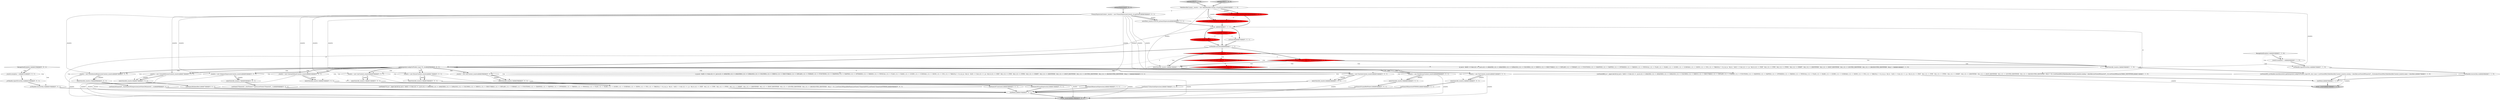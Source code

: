 digraph {
44 [style = filled, label = "_errHandler.recover(this,re)@@@103@@@['0', '0', '1']", fillcolor = white, shape = ellipse image = "AAA0AAABBB3BBB"];
11 [style = filled, label = "enterOuterAlt(_localctx,1)@@@10@@@['1', '1', '0']", fillcolor = white, shape = ellipse image = "AAA0AAABBB1BBB"];
8 [style = filled, label = "getInterpreter().adaptivePredict(_input,91,_ctx)@@@30@@@['1', '0', '0']", fillcolor = red, shape = diamond image = "AAA1AAABBB1BBB"];
41 [style = filled, label = "{setState(580)identifier()}@@@75@@@['0', '0', '1']", fillcolor = white, shape = ellipse image = "AAA0AAABBB3BBB"];
24 [style = filled, label = "enterOuterAlt(_localctx,7)@@@63@@@['0', '0', '1']", fillcolor = white, shape = ellipse image = "AAA0AAABBB3BBB"];
63 [style = filled, label = "_localctx = new StarContext(_localctx)@@@31@@@['0', '0', '1']", fillcolor = white, shape = ellipse image = "AAA0AAABBB3BBB"];
56 [style = filled, label = "{setState(572)_la = _input.LA(1)if ((((_la) & ~0x3f) == 0 && ((1L << _la) & ((1L << ANALYZE) | (1L << ANALYZED) | (1L << CATALOGS) | (1L << COLUMNS) | (1L << DEBUG) | (1L << EXECUTABLE) | (1L << EXPLAIN) | (1L << FORMAT) | (1L << FUNCTIONS) | (1L << GRAPHVIZ) | (1L << MAPPED) | (1L << OPTIMIZED) | (1L << PARSED) | (1L << PHYSICAL) | (1L << PLAN) | (1L << RLIKE) | (1L << QUERY) | (1L << SCHEMAS) | (1L << SHOW) | (1L << SYS) | (1L << TABLES))) != 0) || ((((_la - 64)) & ~0x3f) == 0 && ((1L << (_la - 64)) & ((1L << (TEXT - 64)) | (1L << (TYPE - 64)) | (1L << (TYPES - 64)) | (1L << (VERIFY - 64)) | (1L << (IDENTIFIER - 64)) | (1L << (DIGIT_IDENTIFIER - 64)) | (1L << (QUOTED_IDENTIFIER - 64)) | (1L << (BACKQUOTED_IDENTIFIER - 64)))) != 0)) {{setState(569)qualifiedName()setState(570)match(DOT)}}setState(574)match(ASTERISK)}@@@40@@@['0', '0', '1']", fillcolor = white, shape = ellipse image = "AAA0AAABBB3BBB"];
14 [style = filled, label = "_errHandler.sync(this)@@@8@@@['1', '1', '1']", fillcolor = white, shape = ellipse image = "AAA0AAABBB1BBB"];
36 [style = filled, label = "setState(586)@@@7@@@['0', '0', '1']", fillcolor = white, shape = ellipse image = "AAA0AAABBB3BBB"];
3 [style = filled, label = "TableIdentifierContext _localctx = new TableIdentifierContext(_ctx,getState())@@@3@@@['1', '1', '0']", fillcolor = white, shape = ellipse image = "AAA0AAABBB1BBB"];
6 [style = filled, label = "RecognitionException re@@@45@@@['1', '1', '0']", fillcolor = white, shape = diamond image = "AAA0AAABBB1BBB"];
48 [style = filled, label = "enterOuterAlt(_localctx,4)@@@32@@@['0', '0', '1']", fillcolor = white, shape = ellipse image = "AAA0AAABBB3BBB"];
2 [style = filled, label = "{exitRule()}@@@50@@@['1', '1', '0']", fillcolor = white, shape = ellipse image = "AAA0AAABBB1BBB"];
39 [style = filled, label = "enterOuterAlt(_localctx,9)@@@81@@@['0', '0', '1']", fillcolor = white, shape = ellipse image = "AAA0AAABBB3BBB"];
64 [style = filled, label = "_localctx = new DereferenceContext(_localctx)@@@80@@@['0', '0', '1']", fillcolor = white, shape = ellipse image = "AAA0AAABBB3BBB"];
18 [style = filled, label = "_localctx.exception = re@@@46@@@['1', '1', '0']", fillcolor = white, shape = ellipse image = "AAA0AAABBB1BBB"];
51 [style = filled, label = "_localctx.exception = re@@@101@@@['0', '0', '1']", fillcolor = white, shape = ellipse image = "AAA0AAABBB3BBB"];
50 [style = filled, label = "enterOuterAlt(_localctx,10)@@@88@@@['0', '0', '1']", fillcolor = white, shape = ellipse image = "AAA0AAABBB3BBB"];
19 [style = filled, label = "tableIdentifier['0', '1', '0']", fillcolor = lightgray, shape = diamond image = "AAA0AAABBB2BBB"];
5 [style = filled, label = "return _localctx@@@53@@@['1', '1', '0']", fillcolor = lightgray, shape = ellipse image = "AAA0AAABBB1BBB"];
32 [style = filled, label = "{setState(581)qualifiedName()}@@@82@@@['0', '0', '1']", fillcolor = white, shape = ellipse image = "AAA0AAABBB3BBB"];
38 [style = filled, label = "enterRule(_localctx,58,RULE_primaryExpression)@@@4@@@['0', '0', '1']", fillcolor = white, shape = ellipse image = "AAA0AAABBB3BBB"];
42 [style = filled, label = "enterOuterAlt(_localctx,2)@@@18@@@['0', '0', '1']", fillcolor = white, shape = ellipse image = "AAA0AAABBB3BBB"];
54 [style = filled, label = "{setState(567)constant()}@@@26@@@['0', '0', '1']", fillcolor = white, shape = ellipse image = "AAA0AAABBB3BBB"];
57 [style = filled, label = "primaryExpression['0', '0', '1']", fillcolor = lightgray, shape = diamond image = "AAA0AAABBB3BBB"];
29 [style = filled, label = "return _localctx@@@108@@@['0', '0', '1']", fillcolor = lightgray, shape = ellipse image = "AAA0AAABBB3BBB"];
65 [style = filled, label = "{setState(565)castExpression()}@@@12@@@['0', '0', '1']", fillcolor = white, shape = ellipse image = "AAA0AAABBB3BBB"];
28 [style = filled, label = "_localctx = new ConstantDefaultContext(_localctx)@@@24@@@['0', '0', '1']", fillcolor = white, shape = ellipse image = "AAA0AAABBB3BBB"];
27 [style = filled, label = "_localctx = new ExtractContext(_localctx)@@@17@@@['0', '0', '1']", fillcolor = white, shape = ellipse image = "AAA0AAABBB3BBB"];
49 [style = filled, label = "_localctx = new FunctionContext(_localctx)@@@55@@@['0', '0', '1']", fillcolor = white, shape = ellipse image = "AAA0AAABBB3BBB"];
35 [style = filled, label = "{exitRule()}@@@105@@@['0', '0', '1']", fillcolor = white, shape = ellipse image = "AAA0AAABBB3BBB"];
59 [style = filled, label = "_localctx = new SubqueryExpressionContext(_localctx)@@@62@@@['0', '0', '1']", fillcolor = white, shape = ellipse image = "AAA0AAABBB3BBB"];
21 [style = filled, label = "getInterpreter().adaptivePredict(_input,90,_ctx)@@@9@@@['0', '1', '0']", fillcolor = red, shape = diamond image = "AAA1AAABBB2BBB"];
33 [style = filled, label = "RecognitionException re@@@100@@@['0', '0', '1']", fillcolor = white, shape = diamond image = "AAA0AAABBB3BBB"];
61 [style = filled, label = "{setState(568)match(ASTERISK)}@@@33@@@['0', '0', '1']", fillcolor = white, shape = ellipse image = "AAA0AAABBB3BBB"];
58 [style = filled, label = "enterOuterAlt(_localctx,5)@@@39@@@['0', '0', '1']", fillcolor = white, shape = ellipse image = "AAA0AAABBB3BBB"];
34 [style = filled, label = "enterOuterAlt(_localctx,3)@@@25@@@['0', '0', '1']", fillcolor = white, shape = ellipse image = "AAA0AAABBB3BBB"];
26 [style = filled, label = "{setState(582)match(T__0)setState(583)expression()setState(584)match(T__1)}@@@89@@@['0', '0', '1']", fillcolor = white, shape = ellipse image = "AAA0AAABBB3BBB"];
30 [style = filled, label = "enterOuterAlt(_localctx,1)@@@11@@@['0', '0', '1']", fillcolor = white, shape = ellipse image = "AAA0AAABBB3BBB"];
31 [style = filled, label = "enterOuterAlt(_localctx,8)@@@74@@@['0', '0', '1']", fillcolor = white, shape = ellipse image = "AAA0AAABBB3BBB"];
45 [style = filled, label = "enterOuterAlt(_localctx,6)@@@56@@@['0', '0', '1']", fillcolor = white, shape = ellipse image = "AAA0AAABBB3BBB"];
37 [style = filled, label = "PrimaryExpressionContext _localctx = new PrimaryExpressionContext(_ctx,getState())@@@3@@@['0', '0', '1']", fillcolor = white, shape = ellipse image = "AAA0AAABBB3BBB"];
47 [style = filled, label = "_localctx = new CastContext(_localctx)@@@10@@@['0', '0', '1']", fillcolor = white, shape = ellipse image = "AAA0AAABBB3BBB"];
23 [style = filled, label = "setState(695)@@@7@@@['0', '1', '0']", fillcolor = red, shape = ellipse image = "AAA1AAABBB2BBB"];
1 [style = filled, label = "setState(704)@@@7@@@['1', '0', '0']", fillcolor = red, shape = ellipse image = "AAA1AAABBB1BBB"];
15 [style = filled, label = "int _la@@@5@@@['1', '1', '1']", fillcolor = white, shape = ellipse image = "AAA0AAABBB1BBB"];
25 [style = filled, label = "{setState(576)match(T__0)setState(577)query()setState(578)match(T__1)}@@@64@@@['0', '0', '1']", fillcolor = white, shape = ellipse image = "AAA0AAABBB3BBB"];
17 [style = filled, label = "{setState(686)_la = _input.LA(1)if ((((_la) & ~0x3f) == 0 && ((1L << _la) & ((1L << ANALYZE) | (1L << ANALYZED) | (1L << CATALOGS) | (1L << COLUMNS) | (1L << DEBUG) | (1L << EXECUTABLE) | (1L << EXPLAIN) | (1L << FORMAT) | (1L << FUNCTIONS) | (1L << GRAPHVIZ) | (1L << MAPPED) | (1L << OPTIMIZED) | (1L << PARSED) | (1L << PHYSICAL) | (1L << PLAN) | (1L << RLIKE) | (1L << QUERY) | (1L << SCHEMAS) | (1L << SHOW) | (1L << SYS) | (1L << TABLES))) != 0) || ((((_la - 64)) & ~0x3f) == 0 && ((1L << (_la - 64)) & ((1L << (TEXT - 64)) | (1L << (TYPE - 64)) | (1L << (TYPES - 64)) | (1L << (VERIFY - 64)) | (1L << (IDENTIFIER - 64)) | (1L << (DIGIT_IDENTIFIER - 64)) | (1L << (QUOTED_IDENTIFIER - 64)) | (1L << (BACKQUOTED_IDENTIFIER - 64)))) != 0)) {{setState(683)((TableIdentifierContext)_localctx).catalog = identifier()setState(684)match(T__3)}}setState(688)match(TABLE_IDENTIFIER)}@@@11@@@['1', '1', '0']", fillcolor = white, shape = ellipse image = "AAA0AAABBB1BBB"];
60 [style = filled, label = "_localctx = new StarContext(_localctx)@@@38@@@['0', '0', '1']", fillcolor = white, shape = ellipse image = "AAA0AAABBB3BBB"];
53 [style = filled, label = "_errHandler.reportError(this,re)@@@102@@@['0', '0', '1']", fillcolor = white, shape = ellipse image = "AAA0AAABBB3BBB"];
40 [style = filled, label = "getInterpreter().adaptivePredict(_input,78,_ctx)@@@9@@@['0', '0', '1']", fillcolor = white, shape = diamond image = "AAA0AAABBB3BBB"];
20 [style = filled, label = "enterRule(_localctx,88,RULE_tableIdentifier)@@@4@@@['0', '1', '0']", fillcolor = red, shape = ellipse image = "AAA1AAABBB2BBB"];
13 [style = filled, label = "getInterpreter().adaptivePredict(_input,92,_ctx)@@@9@@@['1', '0', '0']", fillcolor = red, shape = diamond image = "AAA1AAABBB1BBB"];
9 [style = filled, label = "enterOuterAlt(_localctx,2)@@@26@@@['1', '1', '0']", fillcolor = white, shape = ellipse image = "AAA0AAABBB1BBB"];
46 [style = filled, label = "_localctx = new ColumnReferenceContext(_localctx)@@@73@@@['0', '0', '1']", fillcolor = white, shape = ellipse image = "AAA0AAABBB3BBB"];
7 [style = filled, label = "tableIdentifier['1', '0', '0']", fillcolor = lightgray, shape = diamond image = "AAA0AAABBB1BBB"];
55 [style = filled, label = "_localctx = new ParenthesizedExpressionContext(_localctx)@@@87@@@['0', '0', '1']", fillcolor = white, shape = ellipse image = "AAA0AAABBB3BBB"];
4 [style = filled, label = "enterRule(_localctx,86,RULE_tableIdentifier)@@@4@@@['1', '0', '0']", fillcolor = red, shape = ellipse image = "AAA1AAABBB1BBB"];
12 [style = filled, label = "(((_la) & ~0x3f) == 0 && ((1L << _la) & ((1L << ANALYZE) | (1L << ANALYZED) | (1L << CATALOGS) | (1L << COLUMNS) | (1L << DEBUG) | (1L << EXECUTABLE) | (1L << EXPLAIN) | (1L << FORMAT) | (1L << FUNCTIONS) | (1L << GRAPHVIZ) | (1L << MAPPED) | (1L << OPTIMIZED) | (1L << PARSED) | (1L << PHYSICAL) | (1L << PLAN) | (1L << RLIKE) | (1L << QUERY) | (1L << SCHEMAS) | (1L << SHOW) | (1L << SYS) | (1L << TABLES))) != 0) || ((((_la - 64)) & ~0x3f) == 0 && ((1L << (_la - 64)) & ((1L << (TEXT - 64)) | (1L << (TYPE - 64)) | (1L << (TYPES - 64)) | (1L << (VERIFY - 64)) | (1L << (IDENTIFIER - 64)) | (1L << (DIGIT_IDENTIFIER - 64)) | (1L << (QUOTED_IDENTIFIER - 64)) | (1L << (BACKQUOTED_IDENTIFIER - 64)))) != 0)@@@14@@@['1', '1', '0']", fillcolor = white, shape = diamond image = "AAA0AAABBB1BBB"];
43 [style = filled, label = "{setState(566)extractExpression()}@@@19@@@['0', '0', '1']", fillcolor = white, shape = ellipse image = "AAA0AAABBB3BBB"];
16 [style = filled, label = "_errHandler.recover(this,re)@@@48@@@['1', '1', '0']", fillcolor = white, shape = ellipse image = "AAA0AAABBB1BBB"];
62 [style = filled, label = "(((_la) & ~0x3f) == 0 && ((1L << _la) & ((1L << ANALYZE) | (1L << ANALYZED) | (1L << CATALOGS) | (1L << COLUMNS) | (1L << DEBUG) | (1L << EXECUTABLE) | (1L << EXPLAIN) | (1L << FORMAT) | (1L << FUNCTIONS) | (1L << GRAPHVIZ) | (1L << MAPPED) | (1L << OPTIMIZED) | (1L << PARSED) | (1L << PHYSICAL) | (1L << PLAN) | (1L << RLIKE) | (1L << QUERY) | (1L << SCHEMAS) | (1L << SHOW) | (1L << SYS) | (1L << TABLES))) != 0) || ((((_la - 64)) & ~0x3f) == 0 && ((1L << (_la - 64)) & ((1L << (TEXT - 64)) | (1L << (TYPE - 64)) | (1L << (TYPES - 64)) | (1L << (VERIFY - 64)) | (1L << (IDENTIFIER - 64)) | (1L << (DIGIT_IDENTIFIER - 64)) | (1L << (QUOTED_IDENTIFIER - 64)) | (1L << (BACKQUOTED_IDENTIFIER - 64)))) != 0)@@@43@@@['0', '0', '1']", fillcolor = white, shape = diamond image = "AAA0AAABBB3BBB"];
52 [style = filled, label = "{setState(575)functionExpression()}@@@57@@@['0', '0', '1']", fillcolor = white, shape = ellipse image = "AAA0AAABBB3BBB"];
22 [style = filled, label = "getInterpreter().adaptivePredict(_input,89,_ctx)@@@30@@@['0', '1', '0']", fillcolor = red, shape = diamond image = "AAA1AAABBB2BBB"];
0 [style = filled, label = "{setState(692)_errHandler.sync(this)switch (getInterpreter().adaptivePredict(_input,89,_ctx)) {case 1:{setState(689)((TableIdentifierContext)_localctx).catalog = identifier()setState(690)match(T__3)}breaksetState(694)((TableIdentifierContext)_localctx).name = identifier()}@@@27@@@['1', '1', '0']", fillcolor = white, shape = ellipse image = "AAA0AAABBB1BBB"];
10 [style = filled, label = "_errHandler.reportError(this,re)@@@47@@@['1', '1', '0']", fillcolor = white, shape = ellipse image = "AAA0AAABBB1BBB"];
37->46 [style = solid, label="_localctx"];
40->50 [style = dotted, label="true"];
32->35 [style = bold, label=""];
21->12 [style = dotted, label="true"];
17->5 [style = solid, label="_localctx"];
60->29 [style = solid, label="_localctx"];
40->39 [style = dotted, label="true"];
40->49 [style = bold, label=""];
3->20 [style = solid, label="_localctx"];
21->11 [style = dotted, label="true"];
63->48 [style = bold, label=""];
55->29 [style = solid, label="_localctx"];
44->35 [style = bold, label=""];
40->55 [style = bold, label=""];
4->15 [style = bold, label=""];
40->28 [style = dotted, label="true"];
53->44 [style = bold, label=""];
40->31 [style = dotted, label="true"];
46->31 [style = bold, label=""];
51->53 [style = bold, label=""];
48->61 [style = bold, label=""];
37->60 [style = solid, label="_localctx"];
25->35 [style = bold, label=""];
38->15 [style = bold, label=""];
3->4 [style = bold, label=""];
15->17 [style = solid, label="_la"];
40->46 [style = dotted, label="true"];
46->29 [style = solid, label="_localctx"];
59->24 [style = solid, label="_localctx"];
30->65 [style = bold, label=""];
63->48 [style = solid, label="_localctx"];
6->18 [style = dotted, label="true"];
13->21 [style = dashed, label="0"];
43->35 [style = bold, label=""];
37->28 [style = solid, label="_localctx"];
37->38 [style = bold, label=""];
40->47 [style = bold, label=""];
37->59 [style = solid, label="_localctx"];
37->27 [style = solid, label="_localctx"];
40->63 [style = bold, label=""];
26->35 [style = bold, label=""];
40->55 [style = dotted, label="true"];
37->55 [style = solid, label="_localctx"];
20->15 [style = bold, label=""];
19->3 [style = bold, label=""];
52->35 [style = bold, label=""];
40->49 [style = dotted, label="true"];
13->9 [style = dotted, label="true"];
63->29 [style = solid, label="_localctx"];
28->34 [style = solid, label="_localctx"];
33->44 [style = dotted, label="true"];
34->54 [style = bold, label=""];
40->30 [style = dotted, label="true"];
46->31 [style = solid, label="_localctx"];
37->38 [style = solid, label="_localctx"];
21->22 [style = dotted, label="true"];
40->48 [style = dotted, label="true"];
13->40 [style = dashed, label="0"];
36->14 [style = bold, label=""];
13->11 [style = bold, label=""];
58->56 [style = bold, label=""];
40->62 [style = dotted, label="true"];
47->29 [style = solid, label="_localctx"];
37->63 [style = solid, label="_localctx"];
55->50 [style = solid, label="_localctx"];
23->14 [style = bold, label=""];
21->9 [style = bold, label=""];
21->9 [style = dotted, label="true"];
17->2 [style = bold, label=""];
40->47 [style = dotted, label="true"];
21->11 [style = bold, label=""];
31->41 [style = bold, label=""];
60->58 [style = solid, label="_localctx"];
11->17 [style = bold, label=""];
59->29 [style = solid, label="_localctx"];
45->52 [style = bold, label=""];
14->21 [style = bold, label=""];
15->36 [style = bold, label=""];
40->42 [style = dotted, label="true"];
49->29 [style = solid, label="_localctx"];
49->45 [style = bold, label=""];
40->34 [style = dotted, label="true"];
54->35 [style = bold, label=""];
57->37 [style = bold, label=""];
35->29 [style = bold, label=""];
4->38 [style = dashed, label="0"];
3->9 [style = solid, label="_localctx"];
6->18 [style = bold, label=""];
3->37 [style = dashed, label="0"];
37->47 [style = solid, label="_localctx"];
0->5 [style = solid, label="_localctx"];
65->35 [style = bold, label=""];
28->29 [style = solid, label="_localctx"];
40->59 [style = bold, label=""];
56->35 [style = bold, label=""];
37->49 [style = solid, label="_localctx"];
6->10 [style = dotted, label="true"];
60->58 [style = bold, label=""];
33->53 [style = dotted, label="true"];
8->22 [style = dashed, label="0"];
11->47 [style = dashed, label="0"];
18->10 [style = bold, label=""];
10->16 [style = bold, label=""];
13->8 [style = dotted, label="true"];
4->20 [style = dashed, label="0"];
40->27 [style = bold, label=""];
3->11 [style = solid, label="_localctx"];
24->25 [style = bold, label=""];
39->32 [style = bold, label=""];
13->11 [style = dotted, label="true"];
33->51 [style = dotted, label="true"];
55->50 [style = bold, label=""];
13->9 [style = bold, label=""];
14->13 [style = bold, label=""];
40->27 [style = dotted, label="true"];
40->58 [style = dotted, label="true"];
1->23 [style = dashed, label="0"];
27->29 [style = solid, label="_localctx"];
2->5 [style = bold, label=""];
15->1 [style = bold, label=""];
41->35 [style = bold, label=""];
50->26 [style = bold, label=""];
61->35 [style = bold, label=""];
15->23 [style = bold, label=""];
42->43 [style = bold, label=""];
9->0 [style = bold, label=""];
28->34 [style = bold, label=""];
13->12 [style = dotted, label="true"];
64->39 [style = solid, label="_localctx"];
0->2 [style = bold, label=""];
40->24 [style = dotted, label="true"];
64->29 [style = solid, label="_localctx"];
40->64 [style = bold, label=""];
40->60 [style = dotted, label="true"];
40->63 [style = dotted, label="true"];
40->28 [style = bold, label=""];
9->49 [style = dashed, label="0"];
16->2 [style = bold, label=""];
64->39 [style = bold, label=""];
27->42 [style = solid, label="_localctx"];
7->3 [style = bold, label=""];
15->56 [style = solid, label="_la"];
47->30 [style = bold, label=""];
40->46 [style = bold, label=""];
27->42 [style = bold, label=""];
3->4 [style = solid, label="_localctx"];
3->20 [style = bold, label=""];
1->36 [style = dashed, label="0"];
47->30 [style = solid, label="_localctx"];
33->51 [style = bold, label=""];
40->59 [style = dotted, label="true"];
40->64 [style = dotted, label="true"];
59->24 [style = bold, label=""];
1->14 [style = bold, label=""];
49->45 [style = solid, label="_localctx"];
40->45 [style = dotted, label="true"];
40->60 [style = bold, label=""];
37->64 [style = solid, label="_localctx"];
14->40 [style = bold, label=""];
6->16 [style = dotted, label="true"];
}
